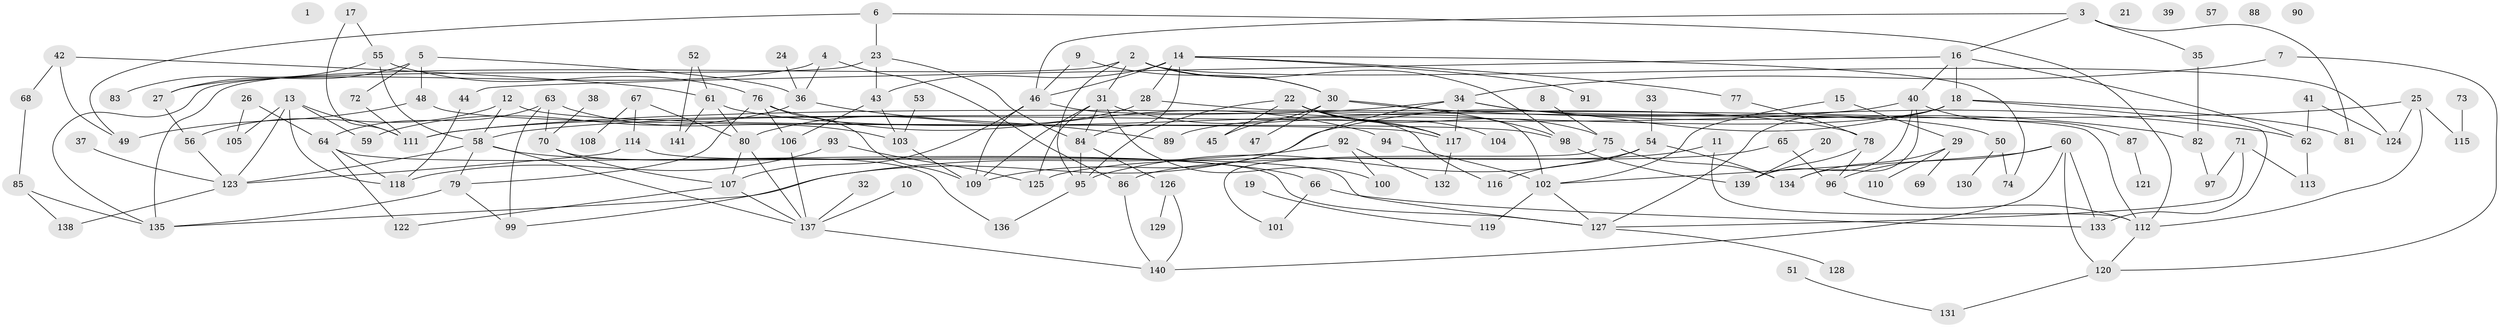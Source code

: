 // coarse degree distribution, {0: 0.061224489795918366, 20: 0.01020408163265306, 10: 0.01020408163265306, 7: 0.01020408163265306, 4: 0.14285714285714285, 8: 0.04081632653061224, 3: 0.1326530612244898, 2: 0.24489795918367346, 6: 0.02040816326530612, 13: 0.01020408163265306, 9: 0.01020408163265306, 11: 0.01020408163265306, 1: 0.20408163265306123, 5: 0.09183673469387756}
// Generated by graph-tools (version 1.1) at 2025/16/03/04/25 18:16:27]
// undirected, 141 vertices, 211 edges
graph export_dot {
graph [start="1"]
  node [color=gray90,style=filled];
  1;
  2;
  3;
  4;
  5;
  6;
  7;
  8;
  9;
  10;
  11;
  12;
  13;
  14;
  15;
  16;
  17;
  18;
  19;
  20;
  21;
  22;
  23;
  24;
  25;
  26;
  27;
  28;
  29;
  30;
  31;
  32;
  33;
  34;
  35;
  36;
  37;
  38;
  39;
  40;
  41;
  42;
  43;
  44;
  45;
  46;
  47;
  48;
  49;
  50;
  51;
  52;
  53;
  54;
  55;
  56;
  57;
  58;
  59;
  60;
  61;
  62;
  63;
  64;
  65;
  66;
  67;
  68;
  69;
  70;
  71;
  72;
  73;
  74;
  75;
  76;
  77;
  78;
  79;
  80;
  81;
  82;
  83;
  84;
  85;
  86;
  87;
  88;
  89;
  90;
  91;
  92;
  93;
  94;
  95;
  96;
  97;
  98;
  99;
  100;
  101;
  102;
  103;
  104;
  105;
  106;
  107;
  108;
  109;
  110;
  111;
  112;
  113;
  114;
  115;
  116;
  117;
  118;
  119;
  120;
  121;
  122;
  123;
  124;
  125;
  126;
  127;
  128;
  129;
  130;
  131;
  132;
  133;
  134;
  135;
  136;
  137;
  138;
  139;
  140;
  141;
  2 -- 30;
  2 -- 31;
  2 -- 95;
  2 -- 98;
  2 -- 124;
  2 -- 135;
  3 -- 16;
  3 -- 35;
  3 -- 46;
  3 -- 81;
  4 -- 27;
  4 -- 36;
  4 -- 86;
  5 -- 27;
  5 -- 36;
  5 -- 48;
  5 -- 72;
  6 -- 23;
  6 -- 49;
  6 -- 112;
  7 -- 34;
  7 -- 120;
  8 -- 75;
  9 -- 30;
  9 -- 46;
  10 -- 137;
  11 -- 112;
  11 -- 125;
  12 -- 56;
  12 -- 58;
  12 -- 98;
  13 -- 59;
  13 -- 105;
  13 -- 111;
  13 -- 118;
  13 -- 123;
  14 -- 28;
  14 -- 43;
  14 -- 46;
  14 -- 74;
  14 -- 77;
  14 -- 84;
  14 -- 91;
  15 -- 29;
  15 -- 102;
  16 -- 18;
  16 -- 40;
  16 -- 44;
  16 -- 62;
  17 -- 55;
  17 -- 111;
  18 -- 81;
  18 -- 89;
  18 -- 99;
  18 -- 127;
  18 -- 133;
  19 -- 119;
  20 -- 139;
  22 -- 45;
  22 -- 75;
  22 -- 95;
  22 -- 102;
  22 -- 104;
  22 -- 117;
  23 -- 43;
  23 -- 84;
  23 -- 135;
  24 -- 36;
  25 -- 111;
  25 -- 112;
  25 -- 115;
  25 -- 124;
  26 -- 64;
  26 -- 105;
  27 -- 56;
  28 -- 80;
  28 -- 112;
  29 -- 69;
  29 -- 110;
  29 -- 134;
  30 -- 45;
  30 -- 47;
  30 -- 62;
  30 -- 98;
  31 -- 84;
  31 -- 100;
  31 -- 109;
  31 -- 117;
  31 -- 125;
  32 -- 137;
  33 -- 54;
  34 -- 50;
  34 -- 82;
  34 -- 109;
  34 -- 111;
  34 -- 117;
  35 -- 82;
  36 -- 59;
  36 -- 89;
  37 -- 123;
  38 -- 70;
  40 -- 58;
  40 -- 87;
  40 -- 134;
  40 -- 139;
  41 -- 62;
  41 -- 124;
  42 -- 49;
  42 -- 61;
  42 -- 68;
  43 -- 103;
  43 -- 106;
  44 -- 118;
  46 -- 107;
  46 -- 109;
  46 -- 116;
  48 -- 49;
  48 -- 117;
  50 -- 74;
  50 -- 130;
  51 -- 131;
  52 -- 61;
  52 -- 141;
  53 -- 103;
  54 -- 95;
  54 -- 116;
  54 -- 134;
  55 -- 58;
  55 -- 76;
  55 -- 83;
  56 -- 123;
  58 -- 66;
  58 -- 79;
  58 -- 123;
  58 -- 137;
  60 -- 96;
  60 -- 102;
  60 -- 120;
  60 -- 133;
  60 -- 140;
  61 -- 78;
  61 -- 80;
  61 -- 141;
  62 -- 113;
  63 -- 64;
  63 -- 70;
  63 -- 99;
  63 -- 103;
  64 -- 118;
  64 -- 122;
  64 -- 127;
  65 -- 86;
  65 -- 96;
  66 -- 101;
  66 -- 133;
  67 -- 80;
  67 -- 108;
  67 -- 114;
  68 -- 85;
  70 -- 107;
  70 -- 136;
  71 -- 97;
  71 -- 113;
  71 -- 127;
  72 -- 111;
  73 -- 115;
  75 -- 101;
  75 -- 134;
  76 -- 79;
  76 -- 94;
  76 -- 106;
  76 -- 109;
  77 -- 78;
  78 -- 96;
  78 -- 139;
  79 -- 99;
  79 -- 135;
  80 -- 107;
  80 -- 137;
  82 -- 97;
  84 -- 95;
  84 -- 126;
  85 -- 135;
  85 -- 138;
  86 -- 140;
  87 -- 121;
  92 -- 100;
  92 -- 132;
  92 -- 135;
  93 -- 118;
  93 -- 125;
  94 -- 102;
  95 -- 136;
  96 -- 112;
  98 -- 139;
  102 -- 119;
  102 -- 127;
  103 -- 109;
  106 -- 137;
  107 -- 122;
  107 -- 137;
  112 -- 120;
  114 -- 123;
  114 -- 127;
  117 -- 132;
  120 -- 131;
  123 -- 138;
  126 -- 129;
  126 -- 140;
  127 -- 128;
  137 -- 140;
}
